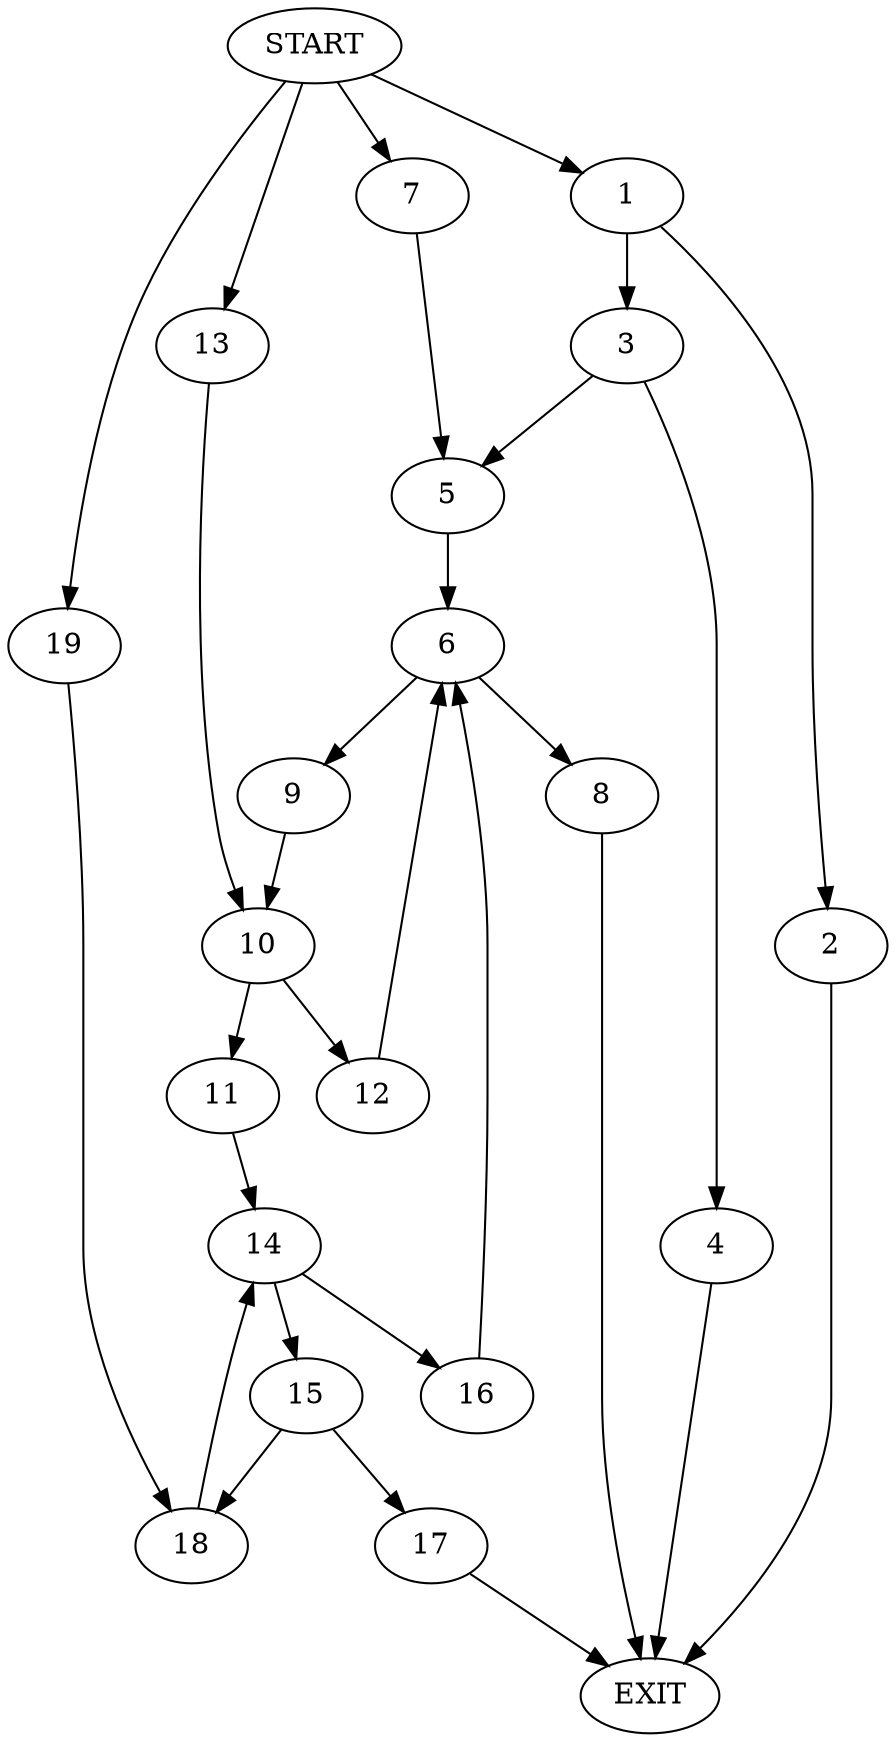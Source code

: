 digraph {
0 [label="START"]
20 [label="EXIT"]
0 -> 1
1 -> 2
1 -> 3
2 -> 20
3 -> 4
3 -> 5
5 -> 6
4 -> 20
0 -> 7
7 -> 5
6 -> 8
6 -> 9
8 -> 20
9 -> 10
10 -> 11
10 -> 12
0 -> 13
13 -> 10
11 -> 14
12 -> 6
14 -> 15
14 -> 16
16 -> 6
15 -> 17
15 -> 18
18 -> 14
17 -> 20
0 -> 19
19 -> 18
}
